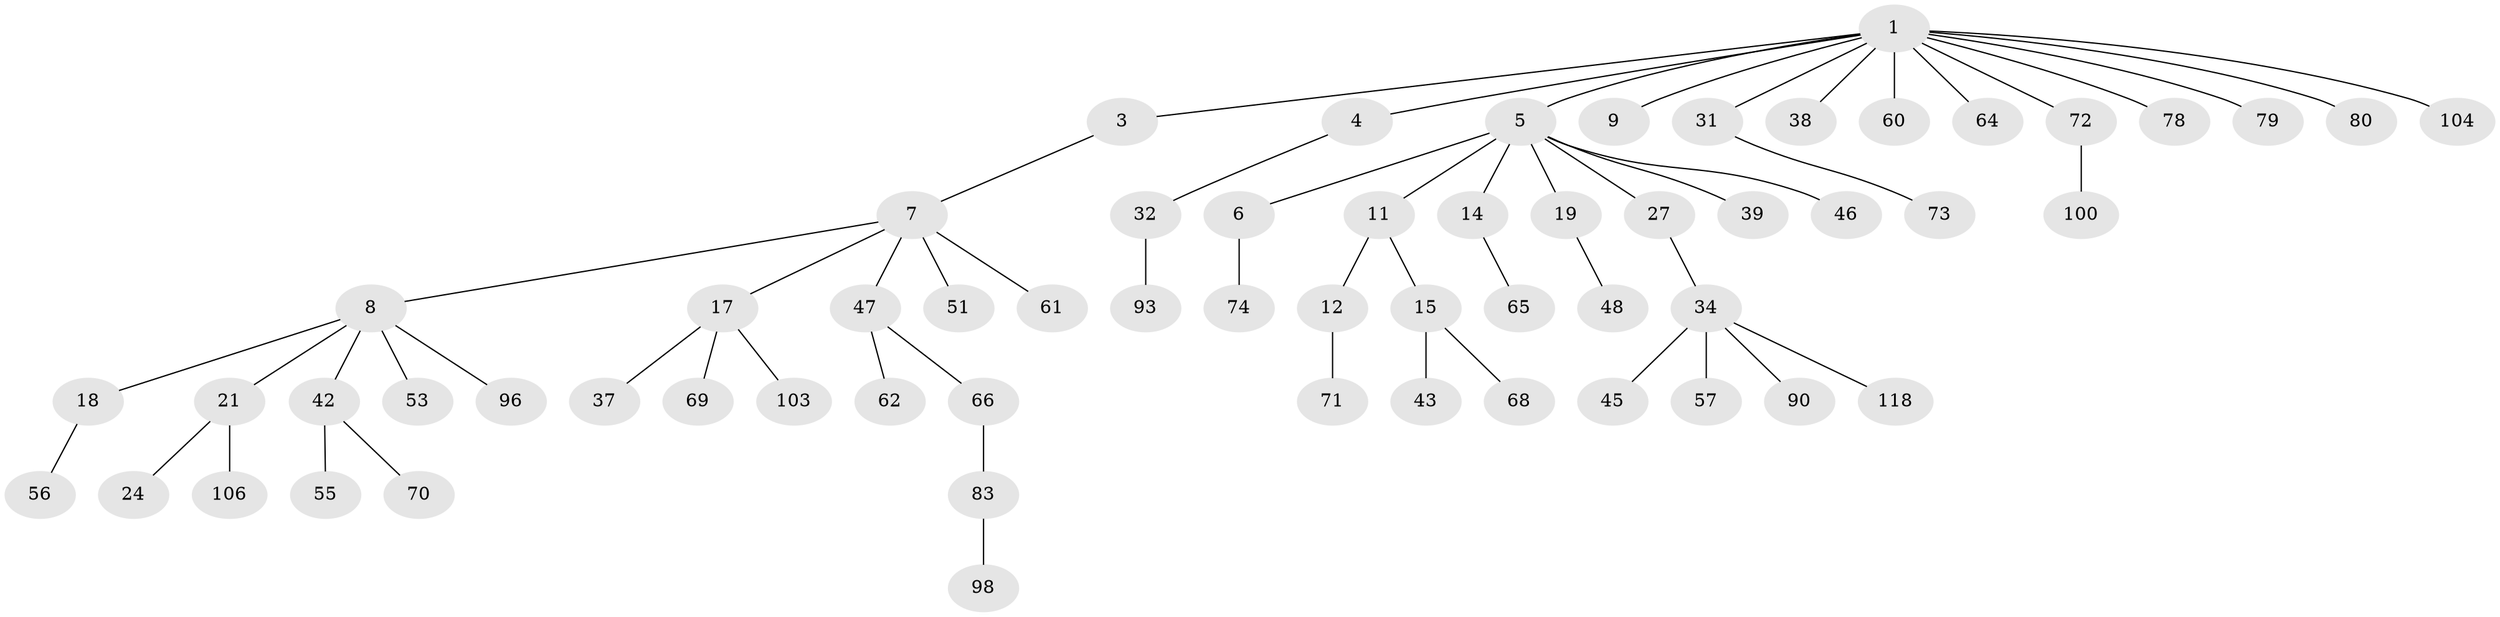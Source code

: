 // original degree distribution, {8: 0.008130081300813009, 4: 0.056910569105691054, 3: 0.17073170731707318, 2: 0.17886178861788618, 7: 0.008130081300813009, 6: 0.024390243902439025, 1: 0.5365853658536586, 5: 0.016260162601626018}
// Generated by graph-tools (version 1.1) at 2025/15/03/09/25 04:15:33]
// undirected, 61 vertices, 60 edges
graph export_dot {
graph [start="1"]
  node [color=gray90,style=filled];
  1 [super="+2+26"];
  3 [super="+87"];
  4 [super="+28"];
  5 [super="+10"];
  6 [super="+114+95+20"];
  7 [super="+13"];
  8;
  9;
  11;
  12 [super="+25+81"];
  14 [super="+30"];
  15 [super="+16+121+75"];
  17 [super="+23+22"];
  18 [super="+44+91+35"];
  19 [super="+115"];
  21 [super="+52"];
  24 [super="+110"];
  27 [super="+50+84"];
  31 [super="+107+120+76+63"];
  32;
  34 [super="+77"];
  37;
  38 [super="+41"];
  39;
  42;
  43;
  45;
  46;
  47 [super="+113"];
  48;
  51 [super="+117"];
  53;
  55;
  56;
  57;
  60;
  61;
  62;
  64 [super="+67"];
  65;
  66 [super="+102"];
  68;
  69;
  70 [super="+92"];
  71;
  72;
  73;
  74 [super="+119+82"];
  78 [super="+116+94"];
  79 [super="+97+99"];
  80;
  83 [super="+85"];
  90;
  93;
  96;
  98;
  100;
  103;
  104;
  106;
  118;
  1 -- 3;
  1 -- 4;
  1 -- 5;
  1 -- 9;
  1 -- 31;
  1 -- 104;
  1 -- 38;
  1 -- 60;
  1 -- 78;
  1 -- 80;
  1 -- 64;
  1 -- 72;
  1 -- 79;
  3 -- 7;
  4 -- 32;
  5 -- 6;
  5 -- 11;
  5 -- 14;
  5 -- 19;
  5 -- 39;
  5 -- 27;
  5 -- 46;
  6 -- 74;
  7 -- 8;
  7 -- 17;
  7 -- 51;
  7 -- 61;
  7 -- 47;
  8 -- 18;
  8 -- 21;
  8 -- 42;
  8 -- 53;
  8 -- 96;
  11 -- 12;
  11 -- 15;
  12 -- 71;
  14 -- 65;
  15 -- 43;
  15 -- 68;
  17 -- 37;
  17 -- 69;
  17 -- 103;
  18 -- 56;
  19 -- 48;
  21 -- 24;
  21 -- 106;
  27 -- 34;
  31 -- 73;
  32 -- 93;
  34 -- 45;
  34 -- 57;
  34 -- 90;
  34 -- 118;
  42 -- 55;
  42 -- 70;
  47 -- 62;
  47 -- 66;
  66 -- 83;
  72 -- 100;
  83 -- 98;
}

